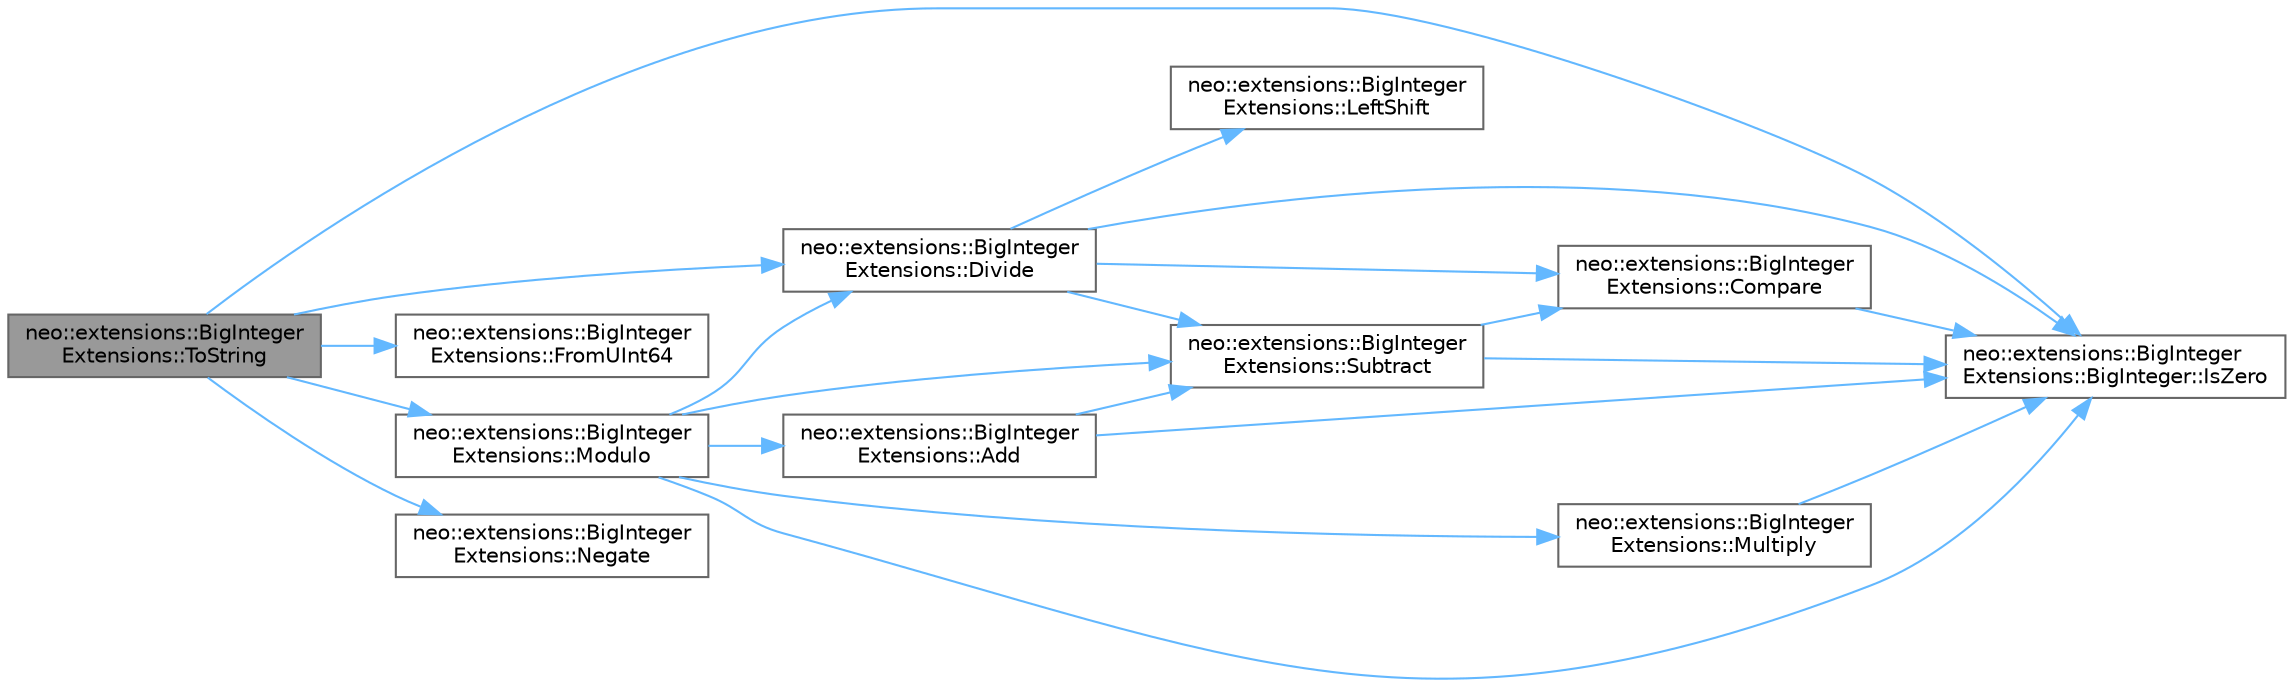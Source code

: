 digraph "neo::extensions::BigIntegerExtensions::ToString"
{
 // LATEX_PDF_SIZE
  bgcolor="transparent";
  edge [fontname=Helvetica,fontsize=10,labelfontname=Helvetica,labelfontsize=10];
  node [fontname=Helvetica,fontsize=10,shape=box,height=0.2,width=0.4];
  rankdir="LR";
  Node1 [id="Node000001",label="neo::extensions::BigInteger\lExtensions::ToString",height=0.2,width=0.4,color="gray40", fillcolor="grey60", style="filled", fontcolor="black",tooltip="Convert BigInteger to decimal string."];
  Node1 -> Node2 [id="edge21_Node000001_Node000002",color="steelblue1",style="solid",tooltip=" "];
  Node2 [id="Node000002",label="neo::extensions::BigInteger\lExtensions::Divide",height=0.2,width=0.4,color="grey40", fillcolor="white", style="filled",URL="$classneo_1_1extensions_1_1_big_integer_extensions.html#aa306dd6eec049f3f19b22027633c2612",tooltip="Divide two BigIntegers."];
  Node2 -> Node3 [id="edge22_Node000002_Node000003",color="steelblue1",style="solid",tooltip=" "];
  Node3 [id="Node000003",label="neo::extensions::BigInteger\lExtensions::Compare",height=0.2,width=0.4,color="grey40", fillcolor="white", style="filled",URL="$classneo_1_1extensions_1_1_big_integer_extensions.html#ad0d4a34aaab8b612a96a95820908c2cd",tooltip="Compare two BigIntegers."];
  Node3 -> Node4 [id="edge23_Node000003_Node000004",color="steelblue1",style="solid",tooltip=" "];
  Node4 [id="Node000004",label="neo::extensions::BigInteger\lExtensions::BigInteger::IsZero",height=0.2,width=0.4,color="grey40", fillcolor="white", style="filled",URL="$structneo_1_1extensions_1_1_big_integer_extensions_1_1_big_integer.html#a5678a4138aa2b7d1395ecf1091be4334",tooltip=" "];
  Node2 -> Node4 [id="edge24_Node000002_Node000004",color="steelblue1",style="solid",tooltip=" "];
  Node2 -> Node5 [id="edge25_Node000002_Node000005",color="steelblue1",style="solid",tooltip=" "];
  Node5 [id="Node000005",label="neo::extensions::BigInteger\lExtensions::LeftShift",height=0.2,width=0.4,color="grey40", fillcolor="white", style="filled",URL="$classneo_1_1extensions_1_1_big_integer_extensions.html#a0553aeef5e2f7234b339a24dd1c30090",tooltip="Bit shift left."];
  Node2 -> Node6 [id="edge26_Node000002_Node000006",color="steelblue1",style="solid",tooltip=" "];
  Node6 [id="Node000006",label="neo::extensions::BigInteger\lExtensions::Subtract",height=0.2,width=0.4,color="grey40", fillcolor="white", style="filled",URL="$classneo_1_1extensions_1_1_big_integer_extensions.html#a9bb4f8270323224c45e9d77d6af3d4b4",tooltip="Subtract two BigIntegers."];
  Node6 -> Node3 [id="edge27_Node000006_Node000003",color="steelblue1",style="solid",tooltip=" "];
  Node6 -> Node4 [id="edge28_Node000006_Node000004",color="steelblue1",style="solid",tooltip=" "];
  Node1 -> Node7 [id="edge29_Node000001_Node000007",color="steelblue1",style="solid",tooltip=" "];
  Node7 [id="Node000007",label="neo::extensions::BigInteger\lExtensions::FromUInt64",height=0.2,width=0.4,color="grey40", fillcolor="white", style="filled",URL="$classneo_1_1extensions_1_1_big_integer_extensions.html#ae99e2c8d8bf7881f2dd11ac409de1a97",tooltip="Create BigInteger from 64-bit unsigned integer."];
  Node1 -> Node4 [id="edge30_Node000001_Node000004",color="steelblue1",style="solid",tooltip=" "];
  Node1 -> Node8 [id="edge31_Node000001_Node000008",color="steelblue1",style="solid",tooltip=" "];
  Node8 [id="Node000008",label="neo::extensions::BigInteger\lExtensions::Modulo",height=0.2,width=0.4,color="grey40", fillcolor="white", style="filled",URL="$classneo_1_1extensions_1_1_big_integer_extensions.html#a7c3f8c3cbe30676d091774e65c0d01b1",tooltip="Modulo operation."];
  Node8 -> Node9 [id="edge32_Node000008_Node000009",color="steelblue1",style="solid",tooltip=" "];
  Node9 [id="Node000009",label="neo::extensions::BigInteger\lExtensions::Add",height=0.2,width=0.4,color="grey40", fillcolor="white", style="filled",URL="$classneo_1_1extensions_1_1_big_integer_extensions.html#a43bb1d4c21295fce34a108540f56b805",tooltip="Add two BigIntegers."];
  Node9 -> Node4 [id="edge33_Node000009_Node000004",color="steelblue1",style="solid",tooltip=" "];
  Node9 -> Node6 [id="edge34_Node000009_Node000006",color="steelblue1",style="solid",tooltip=" "];
  Node8 -> Node2 [id="edge35_Node000008_Node000002",color="steelblue1",style="solid",tooltip=" "];
  Node8 -> Node4 [id="edge36_Node000008_Node000004",color="steelblue1",style="solid",tooltip=" "];
  Node8 -> Node10 [id="edge37_Node000008_Node000010",color="steelblue1",style="solid",tooltip=" "];
  Node10 [id="Node000010",label="neo::extensions::BigInteger\lExtensions::Multiply",height=0.2,width=0.4,color="grey40", fillcolor="white", style="filled",URL="$classneo_1_1extensions_1_1_big_integer_extensions.html#ac6627f6c998190f7a2c372f8e4e54efb",tooltip="Multiply two BigIntegers."];
  Node10 -> Node4 [id="edge38_Node000010_Node000004",color="steelblue1",style="solid",tooltip=" "];
  Node8 -> Node6 [id="edge39_Node000008_Node000006",color="steelblue1",style="solid",tooltip=" "];
  Node1 -> Node11 [id="edge40_Node000001_Node000011",color="steelblue1",style="solid",tooltip=" "];
  Node11 [id="Node000011",label="neo::extensions::BigInteger\lExtensions::Negate",height=0.2,width=0.4,color="grey40", fillcolor="white", style="filled",URL="$classneo_1_1extensions_1_1_big_integer_extensions.html#afe154f6bd4b09a7320f92eec52d47ffe",tooltip="Negate BigInteger."];
}
